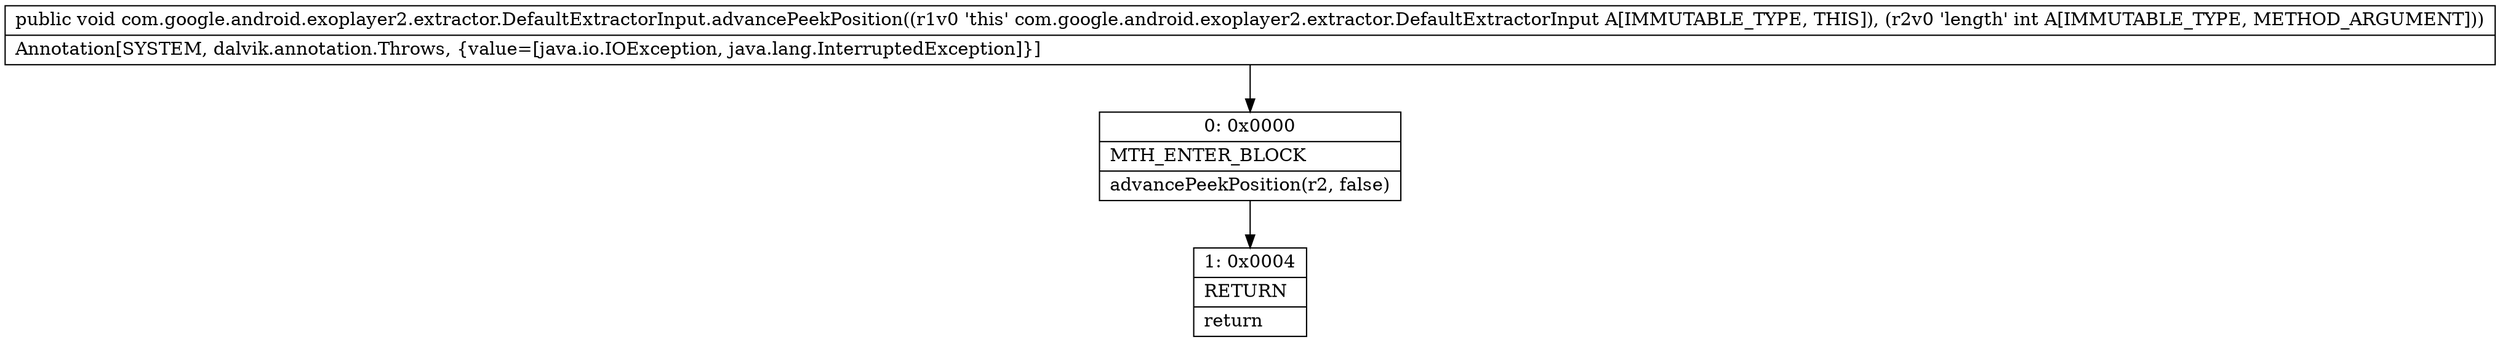 digraph "CFG forcom.google.android.exoplayer2.extractor.DefaultExtractorInput.advancePeekPosition(I)V" {
Node_0 [shape=record,label="{0\:\ 0x0000|MTH_ENTER_BLOCK\l|advancePeekPosition(r2, false)\l}"];
Node_1 [shape=record,label="{1\:\ 0x0004|RETURN\l|return\l}"];
MethodNode[shape=record,label="{public void com.google.android.exoplayer2.extractor.DefaultExtractorInput.advancePeekPosition((r1v0 'this' com.google.android.exoplayer2.extractor.DefaultExtractorInput A[IMMUTABLE_TYPE, THIS]), (r2v0 'length' int A[IMMUTABLE_TYPE, METHOD_ARGUMENT]))  | Annotation[SYSTEM, dalvik.annotation.Throws, \{value=[java.io.IOException, java.lang.InterruptedException]\}]\l}"];
MethodNode -> Node_0;
Node_0 -> Node_1;
}

